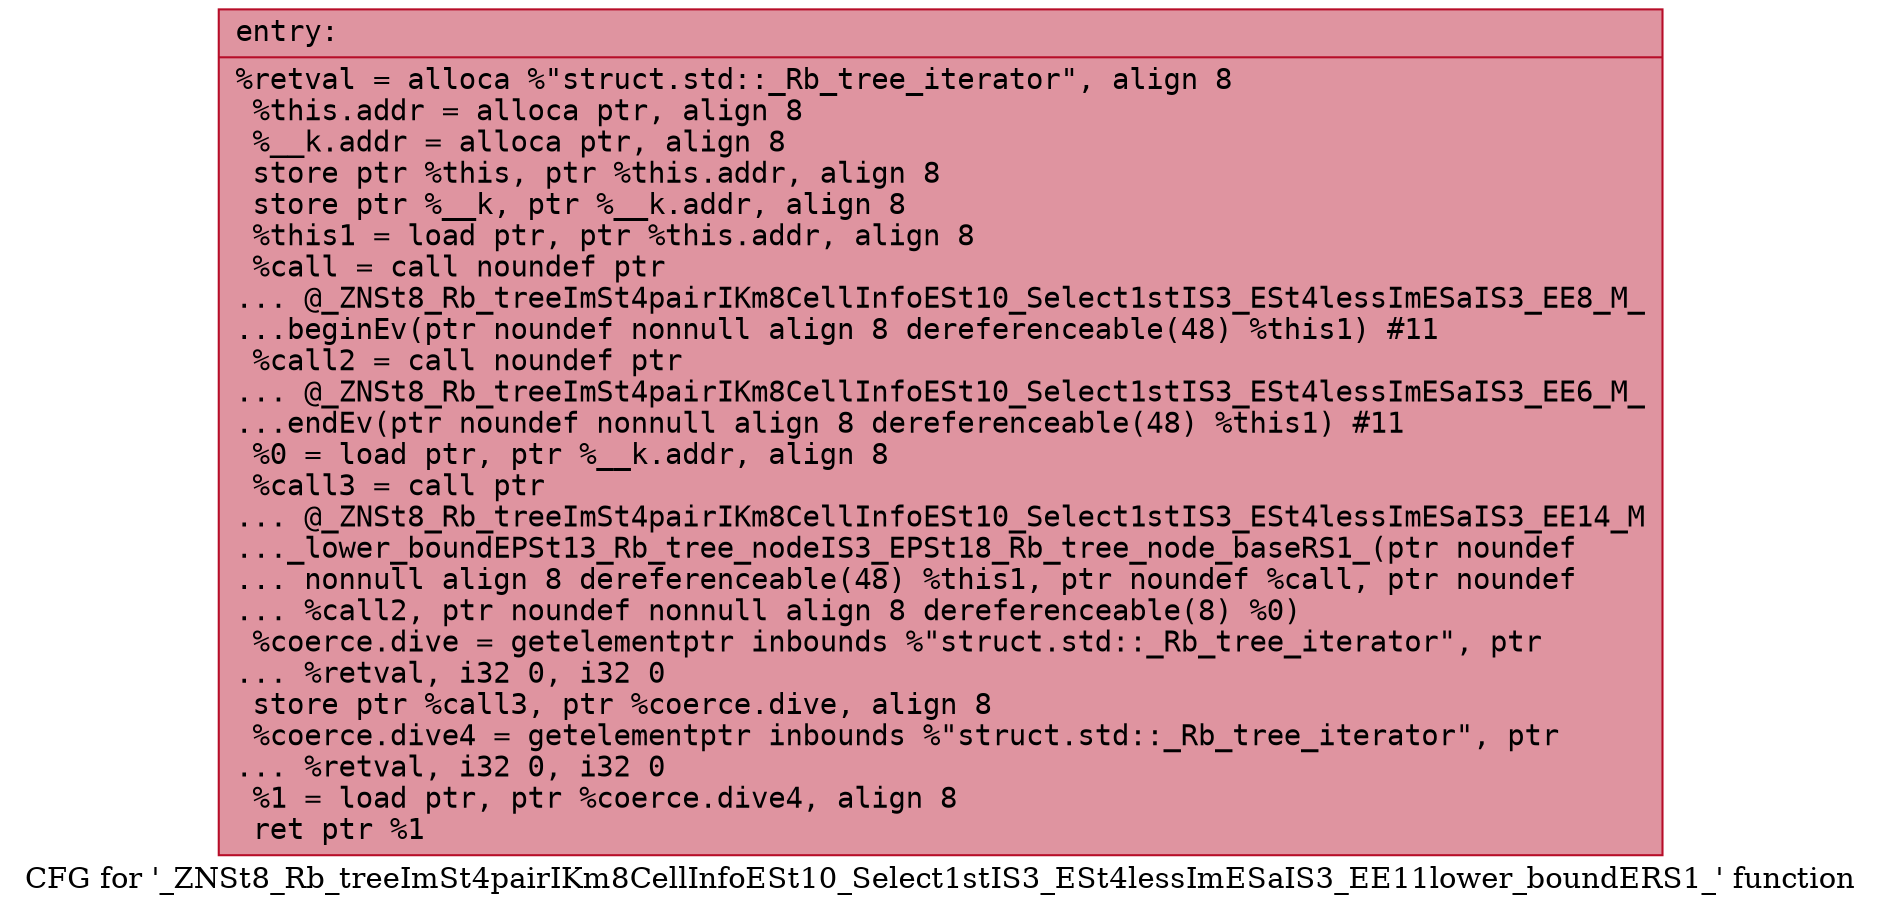 digraph "CFG for '_ZNSt8_Rb_treeImSt4pairIKm8CellInfoESt10_Select1stIS3_ESt4lessImESaIS3_EE11lower_boundERS1_' function" {
	label="CFG for '_ZNSt8_Rb_treeImSt4pairIKm8CellInfoESt10_Select1stIS3_ESt4lessImESaIS3_EE11lower_boundERS1_' function";

	Node0x562da2039170 [shape=record,color="#b70d28ff", style=filled, fillcolor="#b70d2870" fontname="Courier",label="{entry:\l|  %retval = alloca %\"struct.std::_Rb_tree_iterator\", align 8\l  %this.addr = alloca ptr, align 8\l  %__k.addr = alloca ptr, align 8\l  store ptr %this, ptr %this.addr, align 8\l  store ptr %__k, ptr %__k.addr, align 8\l  %this1 = load ptr, ptr %this.addr, align 8\l  %call = call noundef ptr\l... @_ZNSt8_Rb_treeImSt4pairIKm8CellInfoESt10_Select1stIS3_ESt4lessImESaIS3_EE8_M_\l...beginEv(ptr noundef nonnull align 8 dereferenceable(48) %this1) #11\l  %call2 = call noundef ptr\l... @_ZNSt8_Rb_treeImSt4pairIKm8CellInfoESt10_Select1stIS3_ESt4lessImESaIS3_EE6_M_\l...endEv(ptr noundef nonnull align 8 dereferenceable(48) %this1) #11\l  %0 = load ptr, ptr %__k.addr, align 8\l  %call3 = call ptr\l... @_ZNSt8_Rb_treeImSt4pairIKm8CellInfoESt10_Select1stIS3_ESt4lessImESaIS3_EE14_M\l..._lower_boundEPSt13_Rb_tree_nodeIS3_EPSt18_Rb_tree_node_baseRS1_(ptr noundef\l... nonnull align 8 dereferenceable(48) %this1, ptr noundef %call, ptr noundef\l... %call2, ptr noundef nonnull align 8 dereferenceable(8) %0)\l  %coerce.dive = getelementptr inbounds %\"struct.std::_Rb_tree_iterator\", ptr\l... %retval, i32 0, i32 0\l  store ptr %call3, ptr %coerce.dive, align 8\l  %coerce.dive4 = getelementptr inbounds %\"struct.std::_Rb_tree_iterator\", ptr\l... %retval, i32 0, i32 0\l  %1 = load ptr, ptr %coerce.dive4, align 8\l  ret ptr %1\l}"];
}
